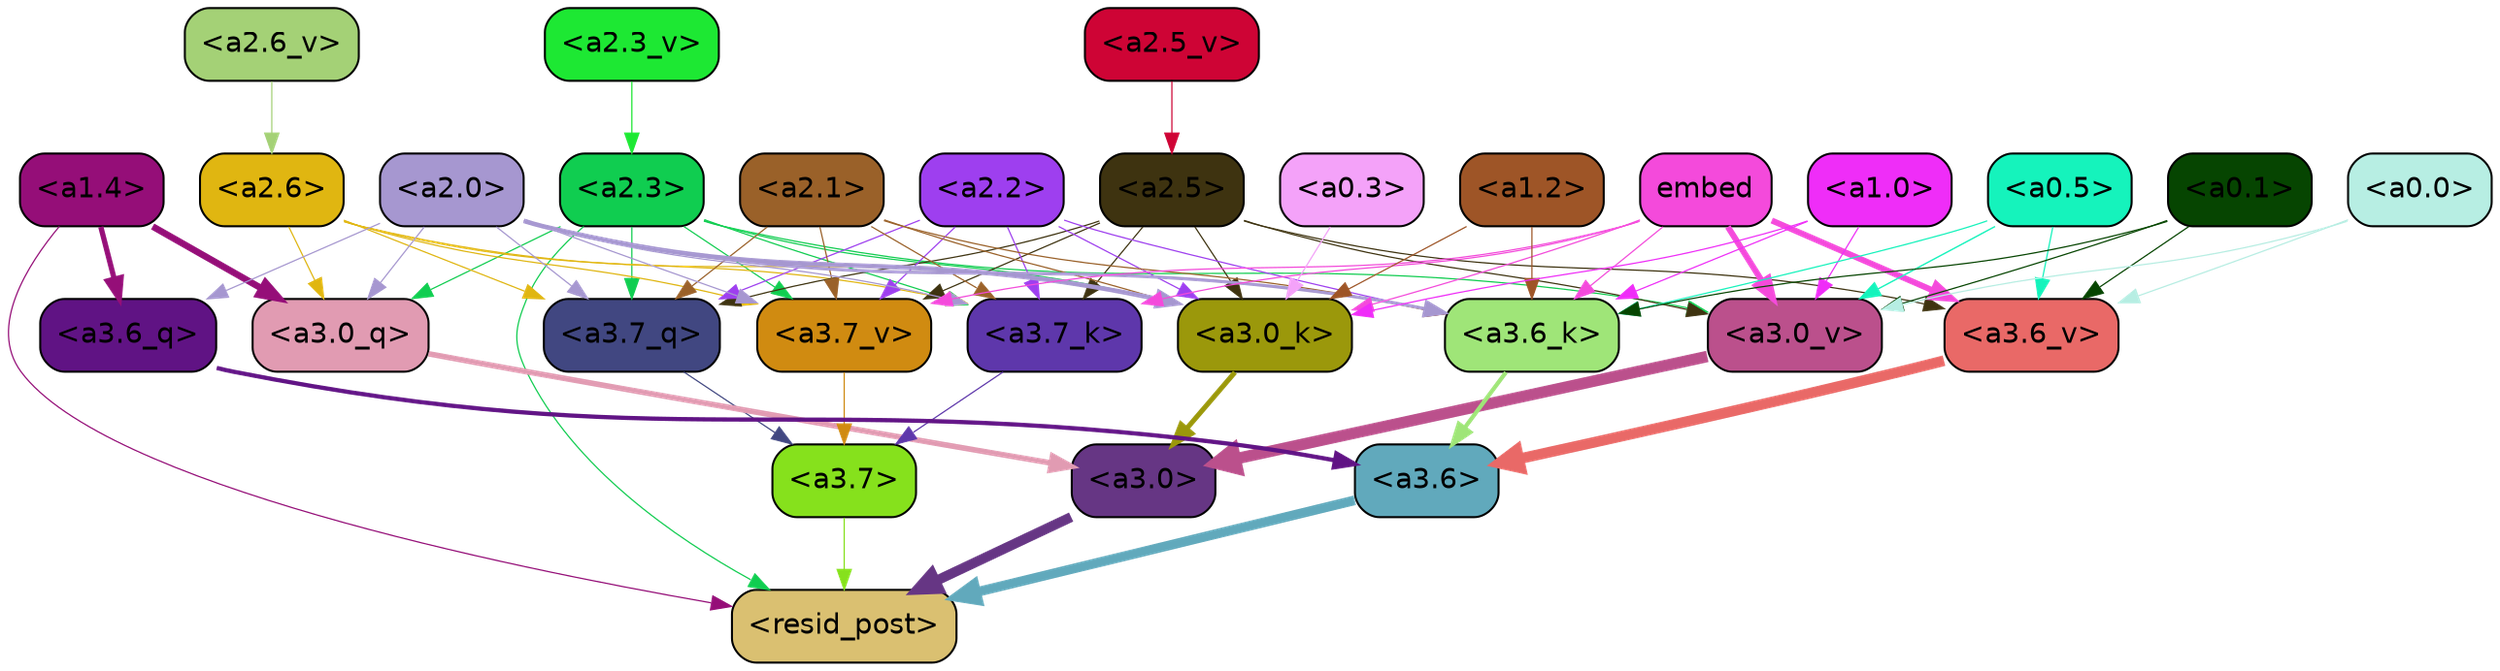 strict digraph "" {
	graph [bgcolor=transparent,
		layout=dot,
		overlap=false,
		splines=true
	];
	"<a3.7>"	[color=black,
		fillcolor="#86e11c",
		fontname=Helvetica,
		shape=box,
		style="filled, rounded"];
	"<resid_post>"	[color=black,
		fillcolor="#dac071",
		fontname=Helvetica,
		shape=box,
		style="filled, rounded"];
	"<a3.7>" -> "<resid_post>"	[color="#86e11c",
		penwidth=0.6];
	"<a3.6>"	[color=black,
		fillcolor="#61a9bc",
		fontname=Helvetica,
		shape=box,
		style="filled, rounded"];
	"<a3.6>" -> "<resid_post>"	[color="#61a9bc",
		penwidth=4.753257989883423];
	"<a3.0>"	[color=black,
		fillcolor="#663684",
		fontname=Helvetica,
		shape=box,
		style="filled, rounded"];
	"<a3.0>" -> "<resid_post>"	[color="#663684",
		penwidth=4.90053927898407];
	"<a2.3>"	[color=black,
		fillcolor="#10cd50",
		fontname=Helvetica,
		shape=box,
		style="filled, rounded"];
	"<a2.3>" -> "<resid_post>"	[color="#10cd50",
		penwidth=0.6];
	"<a3.7_q>"	[color=black,
		fillcolor="#414781",
		fontname=Helvetica,
		shape=box,
		style="filled, rounded"];
	"<a2.3>" -> "<a3.7_q>"	[color="#10cd50",
		penwidth=0.6];
	"<a3.0_q>"	[color=black,
		fillcolor="#e19bb2",
		fontname=Helvetica,
		shape=box,
		style="filled, rounded"];
	"<a2.3>" -> "<a3.0_q>"	[color="#10cd50",
		penwidth=0.6];
	"<a3.7_k>"	[color=black,
		fillcolor="#5e37ab",
		fontname=Helvetica,
		shape=box,
		style="filled, rounded"];
	"<a2.3>" -> "<a3.7_k>"	[color="#10cd50",
		penwidth=0.6];
	"<a3.0_k>"	[color=black,
		fillcolor="#9b980b",
		fontname=Helvetica,
		shape=box,
		style="filled, rounded"];
	"<a2.3>" -> "<a3.0_k>"	[color="#10cd50",
		penwidth=0.6];
	"<a3.7_v>"	[color=black,
		fillcolor="#d08b11",
		fontname=Helvetica,
		shape=box,
		style="filled, rounded"];
	"<a2.3>" -> "<a3.7_v>"	[color="#10cd50",
		penwidth=0.6];
	"<a3.0_v>"	[color=black,
		fillcolor="#bb508c",
		fontname=Helvetica,
		shape=box,
		style="filled, rounded"];
	"<a2.3>" -> "<a3.0_v>"	[color="#10cd50",
		penwidth=0.6];
	"<a1.4>"	[color=black,
		fillcolor="#950e78",
		fontname=Helvetica,
		shape=box,
		style="filled, rounded"];
	"<a1.4>" -> "<resid_post>"	[color="#950e78",
		penwidth=0.6];
	"<a3.6_q>"	[color=black,
		fillcolor="#601384",
		fontname=Helvetica,
		shape=box,
		style="filled, rounded"];
	"<a1.4>" -> "<a3.6_q>"	[color="#950e78",
		penwidth=2.6043437719345093];
	"<a1.4>" -> "<a3.0_q>"	[color="#950e78",
		penwidth=3.2779015004634857];
	"<a3.7_q>" -> "<a3.7>"	[color="#414781",
		penwidth=0.6];
	"<a3.6_q>" -> "<a3.6>"	[color="#601384",
		penwidth=2.091020345687866];
	"<a3.0_q>" -> "<a3.0>"	[color="#e19bb2",
		penwidth=2.7421876192092896];
	"<a3.7_k>" -> "<a3.7>"	[color="#5e37ab",
		penwidth=0.6];
	"<a3.6_k>"	[color=black,
		fillcolor="#9fe578",
		fontname=Helvetica,
		shape=box,
		style="filled, rounded"];
	"<a3.6_k>" -> "<a3.6>"	[color="#9fe578",
		penwidth=2.048597991466522];
	"<a3.0_k>" -> "<a3.0>"	[color="#9b980b",
		penwidth=2.476402521133423];
	"<a3.7_v>" -> "<a3.7>"	[color="#d08b11",
		penwidth=0.6];
	"<a3.6_v>"	[color=black,
		fillcolor="#e96967",
		fontname=Helvetica,
		shape=box,
		style="filled, rounded"];
	"<a3.6_v>" -> "<a3.6>"	[color="#e96967",
		penwidth=5.2550448179244995];
	"<a3.0_v>" -> "<a3.0>"	[color="#bb508c",
		penwidth=5.652270674705505];
	"<a2.6>"	[color=black,
		fillcolor="#e0b611",
		fontname=Helvetica,
		shape=box,
		style="filled, rounded"];
	"<a2.6>" -> "<a3.7_q>"	[color="#e0b611",
		penwidth=0.6];
	"<a2.6>" -> "<a3.0_q>"	[color="#e0b611",
		penwidth=0.6];
	"<a2.6>" -> "<a3.7_k>"	[color="#e0b611",
		penwidth=0.6];
	"<a2.6>" -> "<a3.0_k>"	[color="#e0b611",
		penwidth=0.6];
	"<a2.6>" -> "<a3.7_v>"	[color="#e0b611",
		penwidth=0.6];
	"<a2.5>"	[color=black,
		fillcolor="#3e3310",
		fontname=Helvetica,
		shape=box,
		style="filled, rounded"];
	"<a2.5>" -> "<a3.7_q>"	[color="#3e3310",
		penwidth=0.6];
	"<a2.5>" -> "<a3.7_k>"	[color="#3e3310",
		penwidth=0.6];
	"<a2.5>" -> "<a3.0_k>"	[color="#3e3310",
		penwidth=0.6];
	"<a2.5>" -> "<a3.7_v>"	[color="#3e3310",
		penwidth=0.6];
	"<a2.5>" -> "<a3.6_v>"	[color="#3e3310",
		penwidth=0.6];
	"<a2.5>" -> "<a3.0_v>"	[color="#3e3310",
		penwidth=0.6];
	"<a2.2>"	[color=black,
		fillcolor="#9e3fef",
		fontname=Helvetica,
		shape=box,
		style="filled, rounded"];
	"<a2.2>" -> "<a3.7_q>"	[color="#9e3fef",
		penwidth=0.6];
	"<a2.2>" -> "<a3.7_k>"	[color="#9e3fef",
		penwidth=0.6];
	"<a2.2>" -> "<a3.6_k>"	[color="#9e3fef",
		penwidth=0.6];
	"<a2.2>" -> "<a3.0_k>"	[color="#9e3fef",
		penwidth=0.6];
	"<a2.2>" -> "<a3.7_v>"	[color="#9e3fef",
		penwidth=0.6];
	"<a2.1>"	[color=black,
		fillcolor="#9a6129",
		fontname=Helvetica,
		shape=box,
		style="filled, rounded"];
	"<a2.1>" -> "<a3.7_q>"	[color="#9a6129",
		penwidth=0.6];
	"<a2.1>" -> "<a3.7_k>"	[color="#9a6129",
		penwidth=0.6];
	"<a2.1>" -> "<a3.6_k>"	[color="#9a6129",
		penwidth=0.6];
	"<a2.1>" -> "<a3.0_k>"	[color="#9a6129",
		penwidth=0.6];
	"<a2.1>" -> "<a3.7_v>"	[color="#9a6129",
		penwidth=0.6];
	"<a2.0>"	[color=black,
		fillcolor="#a697d0",
		fontname=Helvetica,
		shape=box,
		style="filled, rounded"];
	"<a2.0>" -> "<a3.7_q>"	[color="#a697d0",
		penwidth=0.6];
	"<a2.0>" -> "<a3.6_q>"	[color="#a697d0",
		penwidth=0.6];
	"<a2.0>" -> "<a3.0_q>"	[color="#a697d0",
		penwidth=0.6];
	"<a2.0>" -> "<a3.7_k>"	[color="#a697d0",
		penwidth=0.6];
	"<a2.0>" -> "<a3.6_k>"	[color="#a697d0",
		penwidth=1.5290023684501648];
	"<a2.0>" -> "<a3.0_k>"	[color="#a697d0",
		penwidth=2.2551413774490356];
	"<a2.0>" -> "<a3.7_v>"	[color="#a697d0",
		penwidth=0.6];
	embed	[color=black,
		fillcolor="#f44adb",
		fontname=Helvetica,
		shape=box,
		style="filled, rounded"];
	embed -> "<a3.7_k>"	[color="#f44adb",
		penwidth=0.6];
	embed -> "<a3.6_k>"	[color="#f44adb",
		penwidth=0.6];
	embed -> "<a3.0_k>"	[color="#f44adb",
		penwidth=0.6];
	embed -> "<a3.7_v>"	[color="#f44adb",
		penwidth=0.6];
	embed -> "<a3.6_v>"	[color="#f44adb",
		penwidth=2.9556376338005066];
	embed -> "<a3.0_v>"	[color="#f44adb",
		penwidth=2.972973108291626];
	"<a1.2>"	[color=black,
		fillcolor="#9e5527",
		fontname=Helvetica,
		shape=box,
		style="filled, rounded"];
	"<a1.2>" -> "<a3.6_k>"	[color="#9e5527",
		penwidth=0.6];
	"<a1.2>" -> "<a3.0_k>"	[color="#9e5527",
		penwidth=0.6];
	"<a1.0>"	[color=black,
		fillcolor="#ef2df8",
		fontname=Helvetica,
		shape=box,
		style="filled, rounded"];
	"<a1.0>" -> "<a3.6_k>"	[color="#ef2df8",
		penwidth=0.6];
	"<a1.0>" -> "<a3.0_k>"	[color="#ef2df8",
		penwidth=0.6];
	"<a1.0>" -> "<a3.0_v>"	[color="#ef2df8",
		penwidth=0.6];
	"<a0.5>"	[color=black,
		fillcolor="#15f3bc",
		fontname=Helvetica,
		shape=box,
		style="filled, rounded"];
	"<a0.5>" -> "<a3.6_k>"	[color="#15f3bc",
		penwidth=0.6];
	"<a0.5>" -> "<a3.6_v>"	[color="#15f3bc",
		penwidth=0.6];
	"<a0.5>" -> "<a3.0_v>"	[color="#15f3bc",
		penwidth=0.6790935099124908];
	"<a0.1>"	[color=black,
		fillcolor="#064501",
		fontname=Helvetica,
		shape=box,
		style="filled, rounded"];
	"<a0.1>" -> "<a3.6_k>"	[color="#064501",
		penwidth=0.6];
	"<a0.1>" -> "<a3.6_v>"	[color="#064501",
		penwidth=0.6];
	"<a0.1>" -> "<a3.0_v>"	[color="#064501",
		penwidth=0.6];
	"<a0.3>"	[color=black,
		fillcolor="#f4a2f9",
		fontname=Helvetica,
		shape=box,
		style="filled, rounded"];
	"<a0.3>" -> "<a3.0_k>"	[color="#f4a2f9",
		penwidth=0.6];
	"<a0.0>"	[color=black,
		fillcolor="#b7eee3",
		fontname=Helvetica,
		shape=box,
		style="filled, rounded"];
	"<a0.0>" -> "<a3.6_v>"	[color="#b7eee3",
		penwidth=0.6];
	"<a0.0>" -> "<a3.0_v>"	[color="#b7eee3",
		penwidth=0.6];
	"<a2.6_v>"	[color=black,
		fillcolor="#a4d176",
		fontname=Helvetica,
		shape=box,
		style="filled, rounded"];
	"<a2.6_v>" -> "<a2.6>"	[color="#a4d176",
		penwidth=0.6];
	"<a2.5_v>"	[color=black,
		fillcolor="#ce0435",
		fontname=Helvetica,
		shape=box,
		style="filled, rounded"];
	"<a2.5_v>" -> "<a2.5>"	[color="#ce0435",
		penwidth=0.6];
	"<a2.3_v>"	[color=black,
		fillcolor="#1de833",
		fontname=Helvetica,
		shape=box,
		style="filled, rounded"];
	"<a2.3_v>" -> "<a2.3>"	[color="#1de833",
		penwidth=0.6];
}

